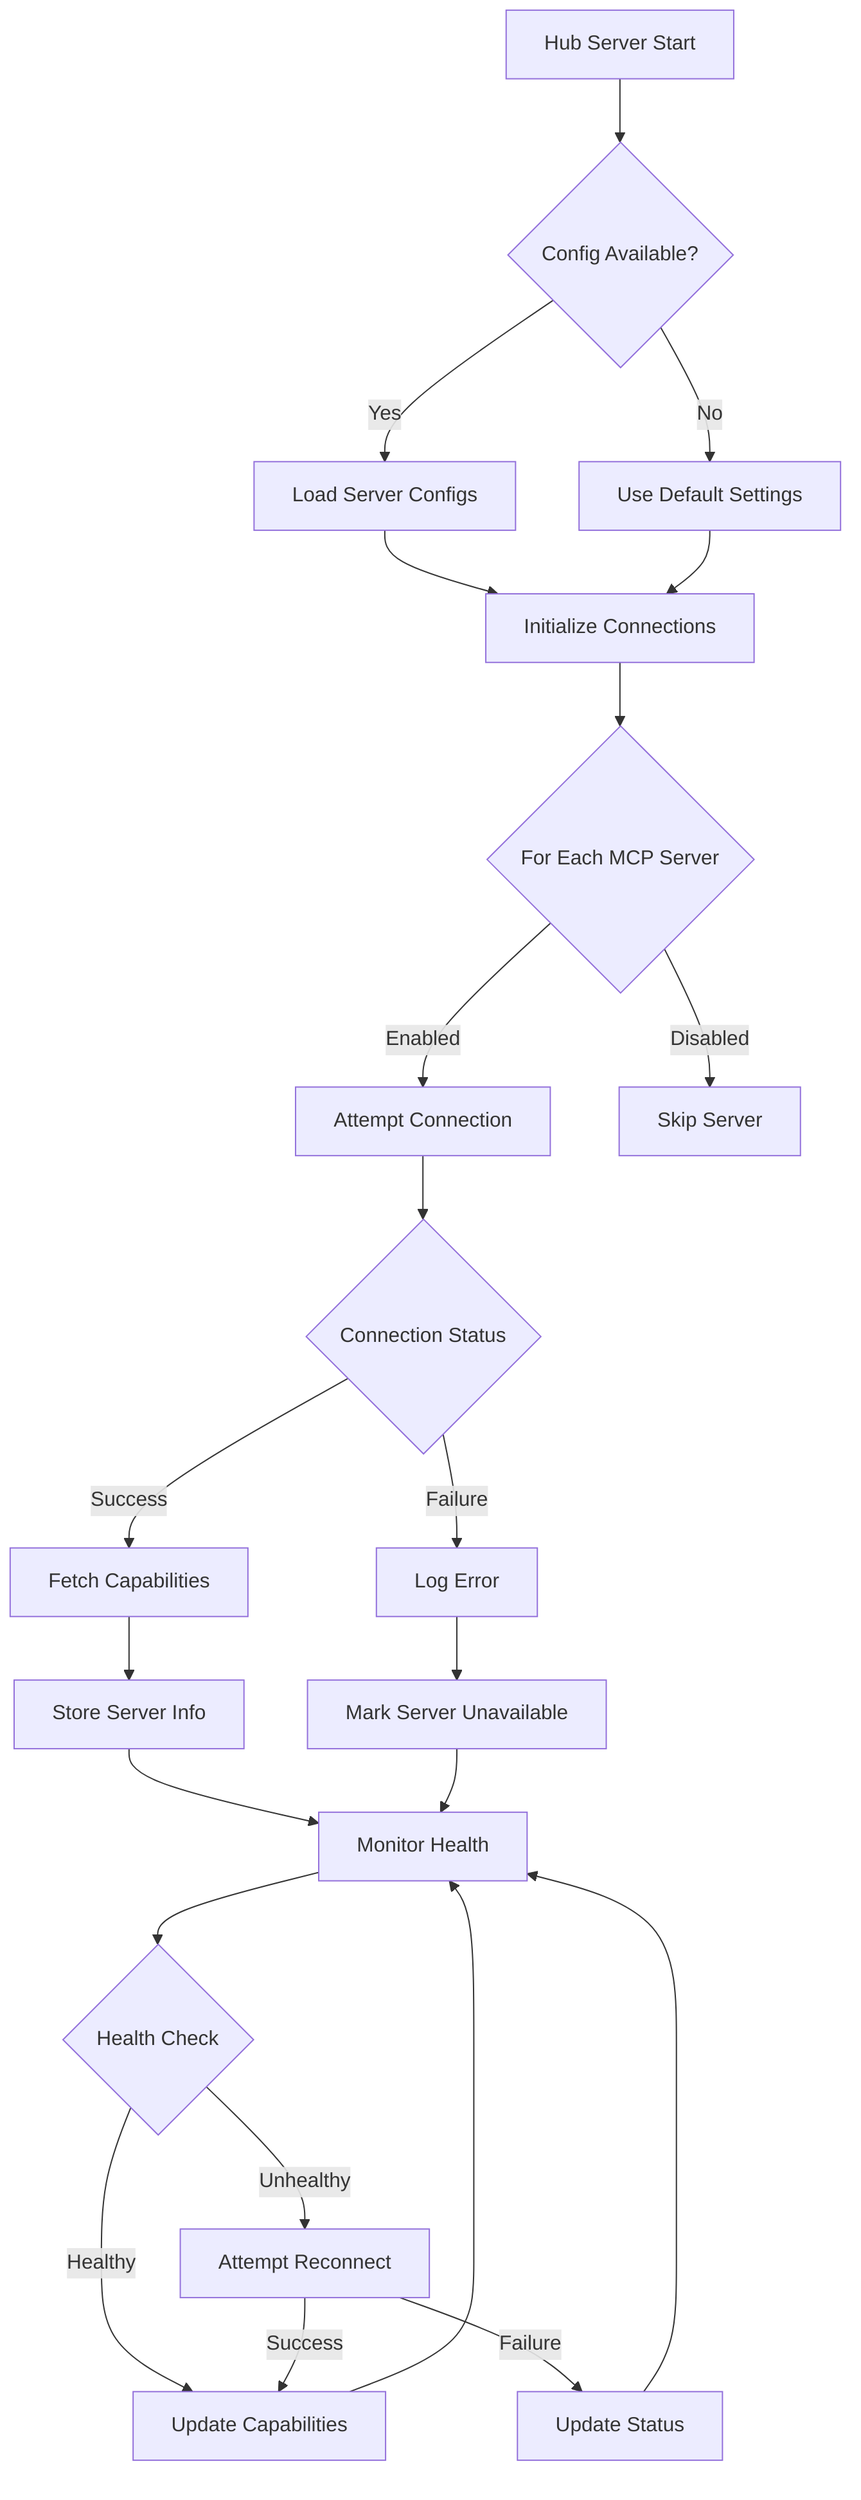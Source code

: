 flowchart TB
    A[Hub Server Start] --> B{Config Available?}
    B -->|Yes| C[Load Server Configs]
    B -->|No| D[Use Default Settings]
    
    C --> E[Initialize Connections]
    D --> E
    
    E --> F{For Each MCP Server}
    F -->|Enabled| G[Attempt Connection]
    F -->|Disabled| H[Skip Server]
    
    G --> I{Connection Status}
    I -->|Success| J[Fetch Capabilities]
    I -->|Failure| K[Log Error]
    
    J --> L[Store Server Info]
    K --> M[Mark Server Unavailable]
    
    L --> N[Monitor Health]
    M --> N
    
    N --> O{Health Check}
    O -->|Healthy| P[Update Capabilities]
    O -->|Unhealthy| Q[Attempt Reconnect]
    
    Q -->|Success| P
    Q -->|Failure| R[Update Status]
    
    P --> N
    R --> N